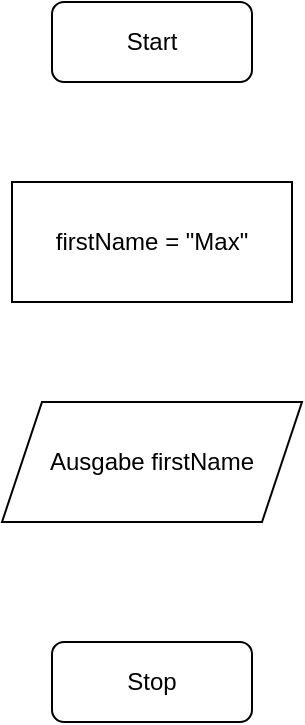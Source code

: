 <mxfile>
    <diagram id="0ffrBEzKfHf564H_G73a" name="PAP_1">
        <mxGraphModel dx="616" dy="500" grid="1" gridSize="10" guides="1" tooltips="1" connect="1" arrows="1" fold="1" page="1" pageScale="1" pageWidth="827" pageHeight="1169" math="0" shadow="0">
            <root>
                <mxCell id="0"/>
                <mxCell id="1" parent="0"/>
                <mxCell id="6" value="Start" style="rounded=1;whiteSpace=wrap;html=1;" vertex="1" parent="1">
                    <mxGeometry x="180" y="40" width="100" height="40" as="geometry"/>
                </mxCell>
                <mxCell id="7" value="Stop" style="rounded=1;whiteSpace=wrap;html=1;" vertex="1" parent="1">
                    <mxGeometry x="180" y="360" width="100" height="40" as="geometry"/>
                </mxCell>
                <mxCell id="10" value="&lt;span&gt;firstName = &quot;Max&lt;/span&gt;&lt;span&gt;&quot;&lt;/span&gt;" style="rounded=0;whiteSpace=wrap;html=1;" vertex="1" parent="1">
                    <mxGeometry x="160" y="130" width="140" height="60" as="geometry"/>
                </mxCell>
                <mxCell id="11" value="Ausgabe firstName" style="shape=parallelogram;perimeter=parallelogramPerimeter;whiteSpace=wrap;html=1;fixedSize=1;" vertex="1" parent="1">
                    <mxGeometry x="155" y="240" width="150" height="60" as="geometry"/>
                </mxCell>
            </root>
        </mxGraphModel>
    </diagram>
</mxfile>